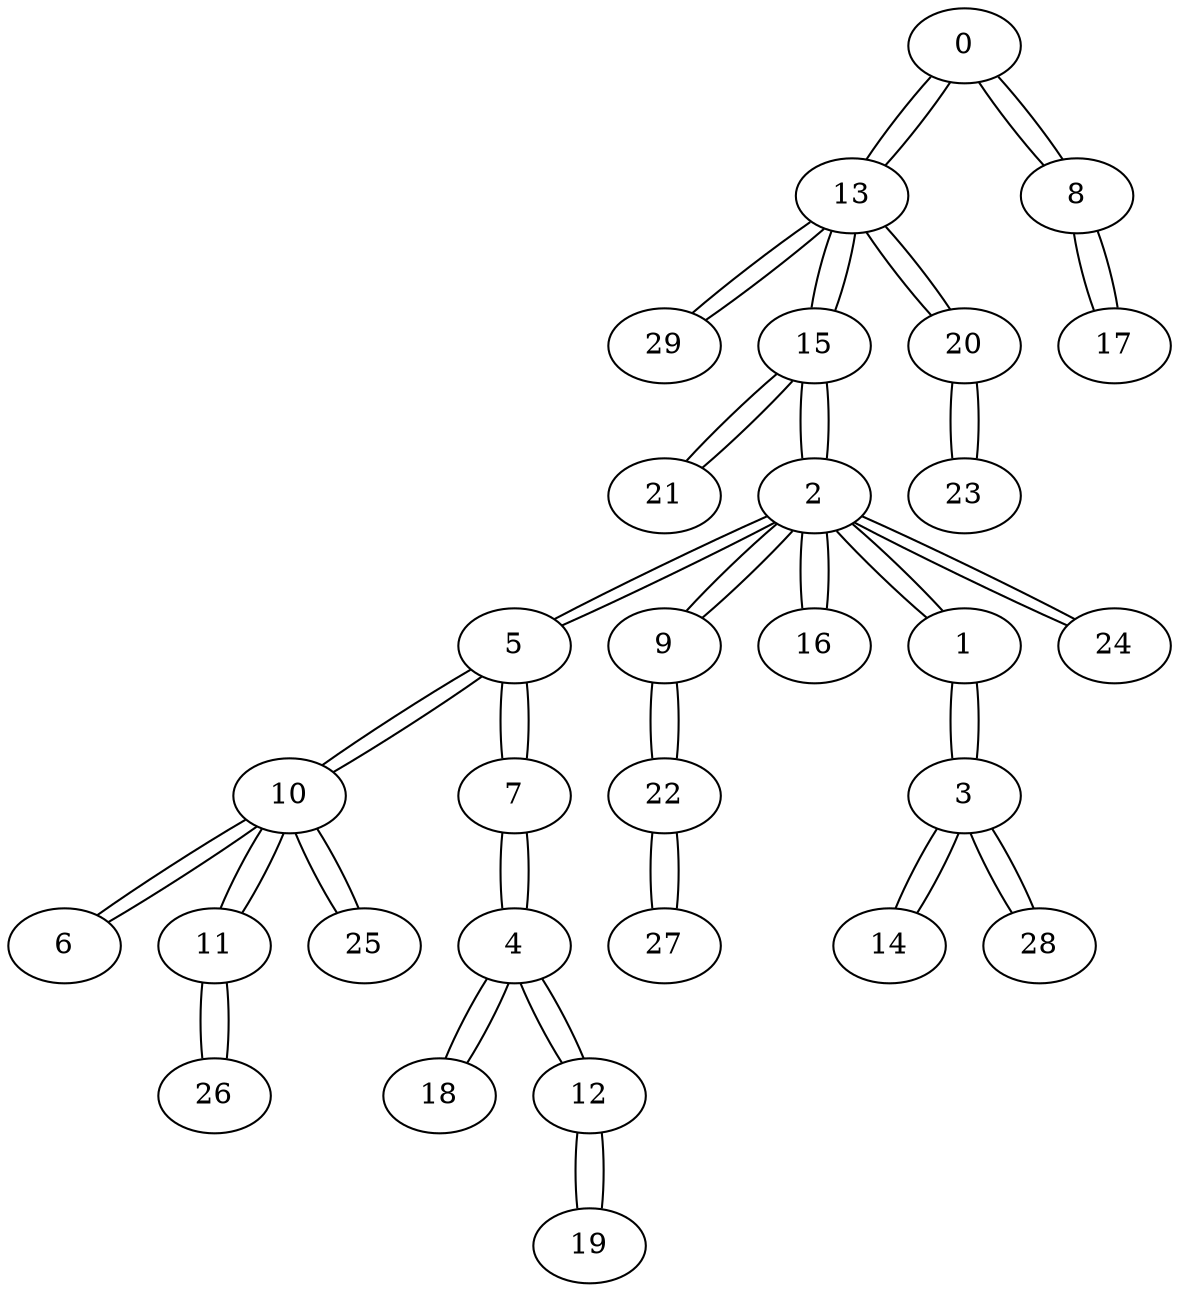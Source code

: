 graph {
0 -- 13 [ distancia=3 ]
0 -- 8 [ distancia=9 ]
13 -- 0 [ distancia=3 ]
13 -- 29 [ distancia=3 ]
13 -- 15 [ distancia=6 ]
13 -- 20 [ distancia=11 ]
29 -- 13 [ distancia=3 ]
15 -- 13 [ distancia=6 ]
15 -- 21 [ distancia=2 ]
15 -- 2 [ distancia=3 ]
21 -- 15 [ distancia=2 ]
2 -- 15 [ distancia=3 ]
2 -- 5 [ distancia=1 ]
2 -- 9 [ distancia=2 ]
2 -- 16 [ distancia=4 ]
2 -- 1 [ distancia=5 ]
2 -- 24 [ distancia=8 ]
5 -- 2 [ distancia=1 ]
5 -- 10 [ distancia=5 ]
5 -- 7 [ distancia=6 ]
9 -- 2 [ distancia=2 ]
9 -- 22 [ distancia=7 ]
16 -- 2 [ distancia=4 ]
1 -- 2 [ distancia=5 ]
1 -- 3 [ distancia=5 ]
10 -- 5 [ distancia=5 ]
10 -- 6 [ distancia=1 ]
10 -- 11 [ distancia=2 ]
10 -- 25 [ distancia=4 ]
6 -- 10 [ distancia=1 ]
11 -- 10 [ distancia=2 ]
11 -- 26 [ distancia=5 ]
25 -- 10 [ distancia=4 ]
3 -- 1 [ distancia=5 ]
3 -- 14 [ distancia=6 ]
3 -- 28 [ distancia=9 ]
26 -- 11 [ distancia=5 ]
7 -- 5 [ distancia=6 ]
7 -- 4 [ distancia=2 ]
4 -- 7 [ distancia=2 ]
4 -- 18 [ distancia=6 ]
4 -- 12 [ distancia=10 ]
14 -- 3 [ distancia=6 ]
18 -- 4 [ distancia=6 ]
22 -- 9 [ distancia=7 ]
22 -- 27 [ distancia=12 ]
24 -- 2 [ distancia=8 ]
8 -- 0 [ distancia=9 ]
8 -- 17 [ distancia=13 ]
28 -- 3 [ distancia=9 ]
12 -- 4 [ distancia=10 ]
12 -- 19 [ distancia=6 ]
19 -- 12 [ distancia=6 ]
20 -- 13 [ distancia=11 ]
20 -- 23 [ distancia=8 ]
23 -- 20 [ distancia=8 ]
27 -- 22 [ distancia=12 ]
17 -- 8 [ distancia=13 ]
}
